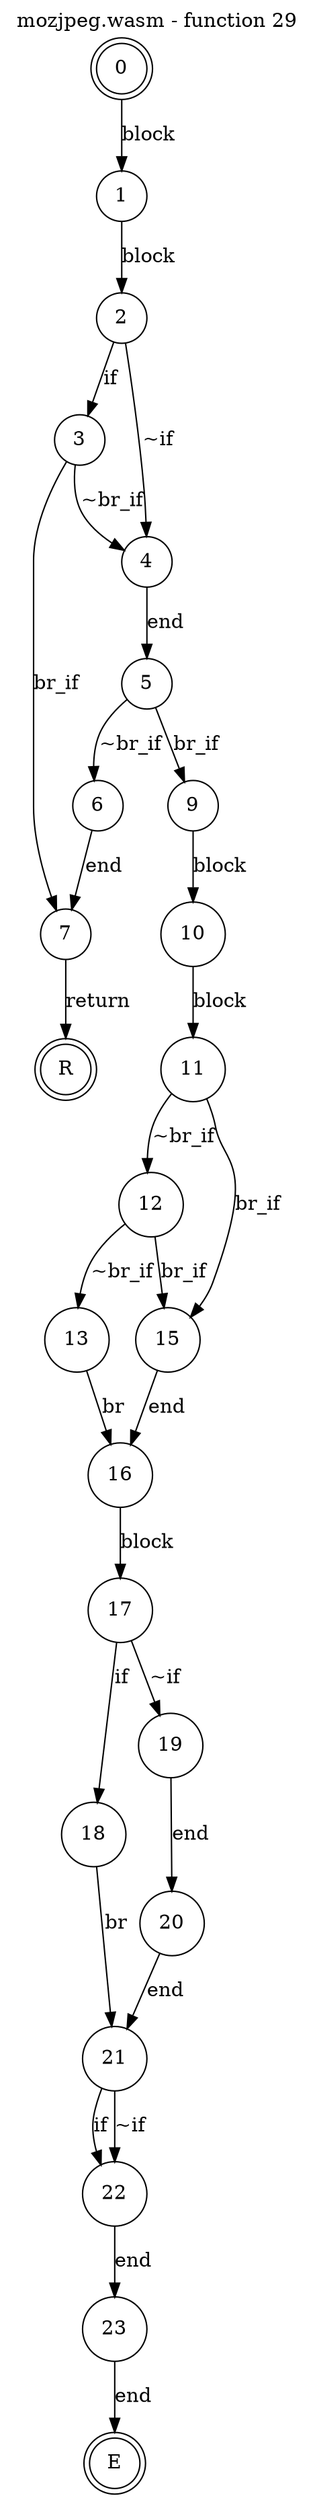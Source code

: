 digraph finite_state_machine {
    label = "mozjpeg.wasm - function 29"
    labelloc =  t
    labelfontsize = 16
    labelfontcolor = black
    labelfontname = "Helvetica"
    node [shape = doublecircle]; 0 E R ;
    node [shape = circle];
    0 -> 1[label="block"];
    1 -> 2[label="block"];
    2 -> 3[label="if"];
    2 -> 4[label="~if"];
    3 -> 4[label="~br_if"];
    3 -> 7[label="br_if"];
    4 -> 5[label="end"];
    5 -> 6[label="~br_if"];
    5 -> 9[label="br_if"];
    6 -> 7[label="end"];
    7 -> R[label="return"];
    9 -> 10[label="block"];
    10 -> 11[label="block"];
    11 -> 12[label="~br_if"];
    11 -> 15[label="br_if"];
    12 -> 13[label="~br_if"];
    12 -> 15[label="br_if"];
    13 -> 16[label="br"];
    15 -> 16[label="end"];
    16 -> 17[label="block"];
    17 -> 18[label="if"];
    17 -> 19[label="~if"];
    18 -> 21[label="br"];
    19 -> 20[label="end"];
    20 -> 21[label="end"];
    21 -> 22[label="if"];
    21 -> 22[label="~if"];
    22 -> 23[label="end"];
    23 -> E[label="end"];
}

